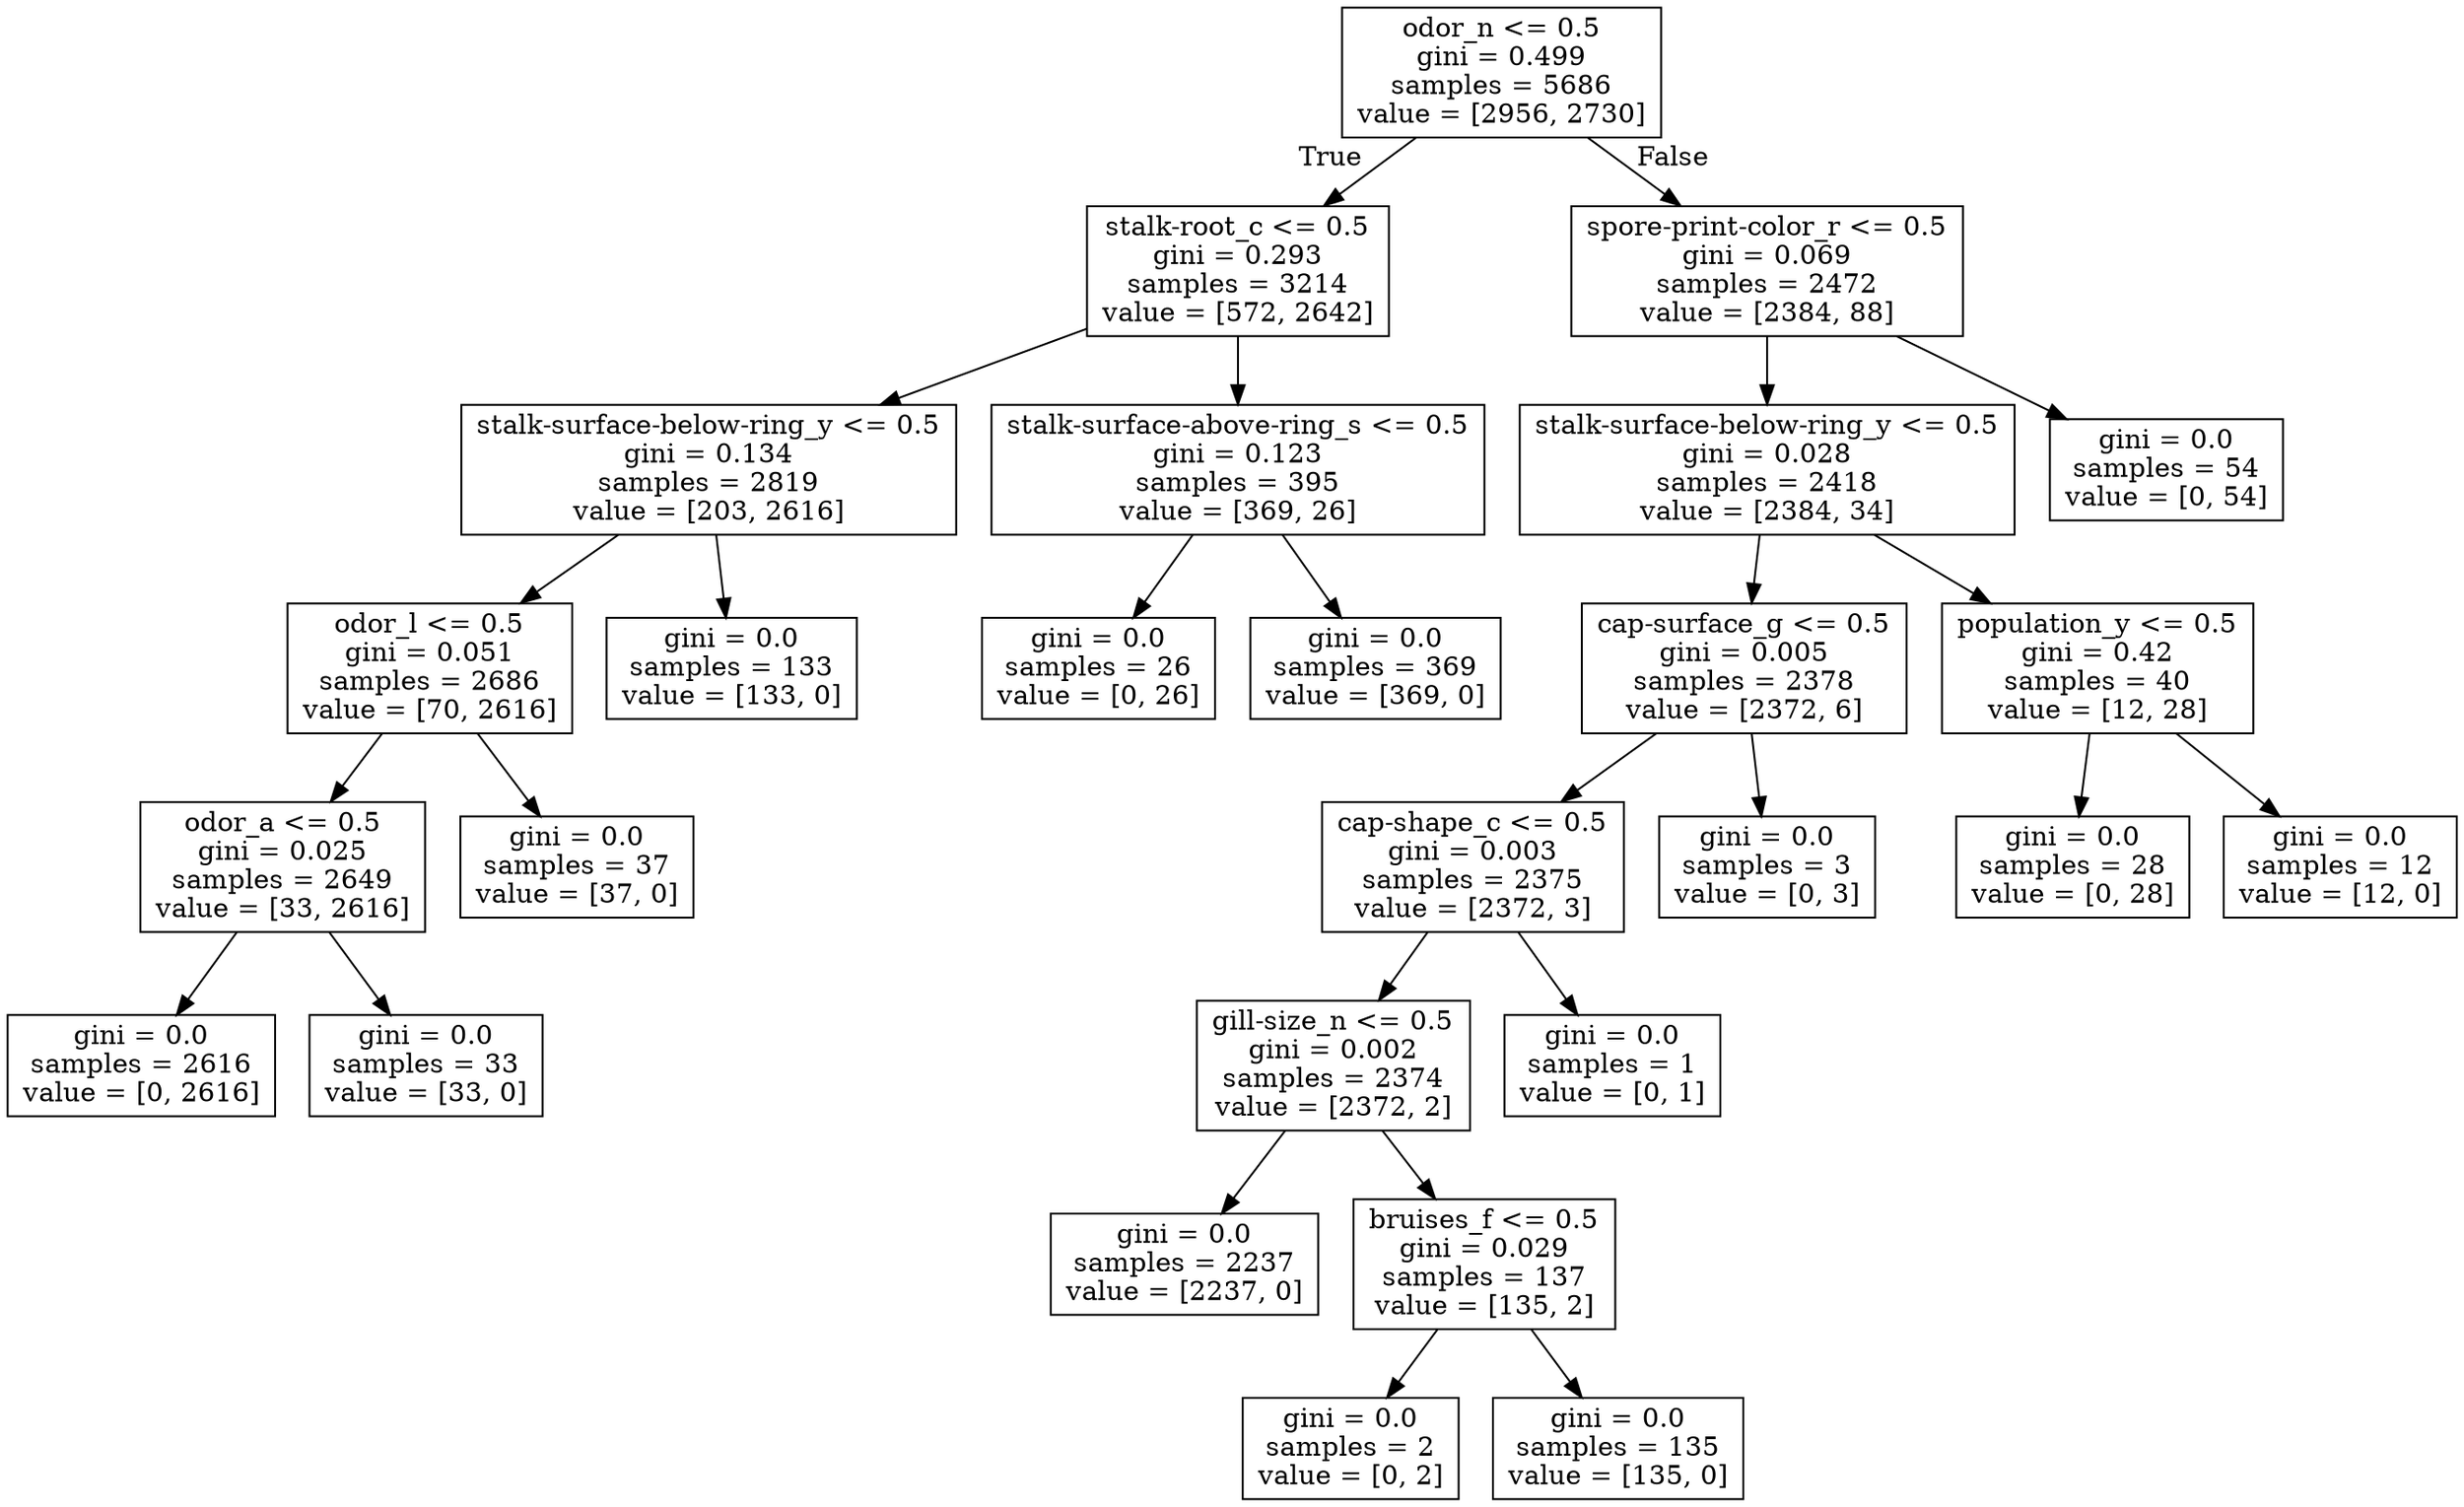 digraph Tree {
node [shape=box] ;
0 [label="odor_n <= 0.5\ngini = 0.499\nsamples = 5686\nvalue = [2956, 2730]"] ;
1 [label="stalk-root_c <= 0.5\ngini = 0.293\nsamples = 3214\nvalue = [572, 2642]"] ;
0 -> 1 [labeldistance=2.5, labelangle=45, headlabel="True"] ;
2 [label="stalk-surface-below-ring_y <= 0.5\ngini = 0.134\nsamples = 2819\nvalue = [203, 2616]"] ;
1 -> 2 ;
3 [label="odor_l <= 0.5\ngini = 0.051\nsamples = 2686\nvalue = [70, 2616]"] ;
2 -> 3 ;
4 [label="odor_a <= 0.5\ngini = 0.025\nsamples = 2649\nvalue = [33, 2616]"] ;
3 -> 4 ;
5 [label="gini = 0.0\nsamples = 2616\nvalue = [0, 2616]"] ;
4 -> 5 ;
6 [label="gini = 0.0\nsamples = 33\nvalue = [33, 0]"] ;
4 -> 6 ;
7 [label="gini = 0.0\nsamples = 37\nvalue = [37, 0]"] ;
3 -> 7 ;
8 [label="gini = 0.0\nsamples = 133\nvalue = [133, 0]"] ;
2 -> 8 ;
9 [label="stalk-surface-above-ring_s <= 0.5\ngini = 0.123\nsamples = 395\nvalue = [369, 26]"] ;
1 -> 9 ;
10 [label="gini = 0.0\nsamples = 26\nvalue = [0, 26]"] ;
9 -> 10 ;
11 [label="gini = 0.0\nsamples = 369\nvalue = [369, 0]"] ;
9 -> 11 ;
12 [label="spore-print-color_r <= 0.5\ngini = 0.069\nsamples = 2472\nvalue = [2384, 88]"] ;
0 -> 12 [labeldistance=2.5, labelangle=-45, headlabel="False"] ;
13 [label="stalk-surface-below-ring_y <= 0.5\ngini = 0.028\nsamples = 2418\nvalue = [2384, 34]"] ;
12 -> 13 ;
14 [label="cap-surface_g <= 0.5\ngini = 0.005\nsamples = 2378\nvalue = [2372, 6]"] ;
13 -> 14 ;
15 [label="cap-shape_c <= 0.5\ngini = 0.003\nsamples = 2375\nvalue = [2372, 3]"] ;
14 -> 15 ;
16 [label="gill-size_n <= 0.5\ngini = 0.002\nsamples = 2374\nvalue = [2372, 2]"] ;
15 -> 16 ;
17 [label="gini = 0.0\nsamples = 2237\nvalue = [2237, 0]"] ;
16 -> 17 ;
18 [label="bruises_f <= 0.5\ngini = 0.029\nsamples = 137\nvalue = [135, 2]"] ;
16 -> 18 ;
19 [label="gini = 0.0\nsamples = 2\nvalue = [0, 2]"] ;
18 -> 19 ;
20 [label="gini = 0.0\nsamples = 135\nvalue = [135, 0]"] ;
18 -> 20 ;
21 [label="gini = 0.0\nsamples = 1\nvalue = [0, 1]"] ;
15 -> 21 ;
22 [label="gini = 0.0\nsamples = 3\nvalue = [0, 3]"] ;
14 -> 22 ;
23 [label="population_y <= 0.5\ngini = 0.42\nsamples = 40\nvalue = [12, 28]"] ;
13 -> 23 ;
24 [label="gini = 0.0\nsamples = 28\nvalue = [0, 28]"] ;
23 -> 24 ;
25 [label="gini = 0.0\nsamples = 12\nvalue = [12, 0]"] ;
23 -> 25 ;
26 [label="gini = 0.0\nsamples = 54\nvalue = [0, 54]"] ;
12 -> 26 ;
}